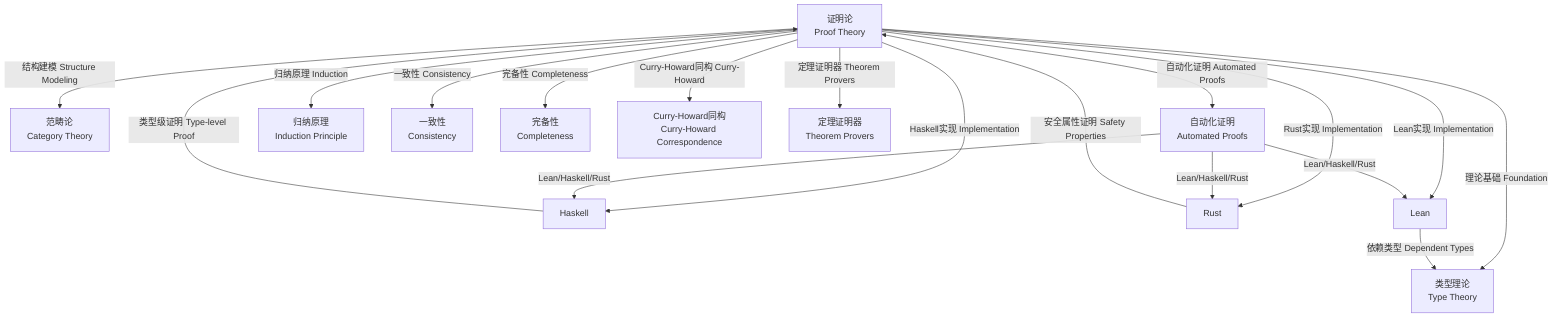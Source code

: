 graph TD
  A["证明论\nProof Theory"]
  B["类型理论\nType Theory"]
  C["范畴论\nCategory Theory"]
  D["自动化证明\nAutomated Proofs"]
  E["归纳原理\nInduction Principle"]
  F["一致性\nConsistency"]
  G["完备性\nCompleteness"]
  H["Haskell"]
  I["Rust"]
  J["Lean"]
  K["Curry-Howard同构\nCurry-Howard Correspondence"]
  L["定理证明器\nTheorem Provers"]

  A -- "理论基础 Foundation" --> B
  A -- "结构建模 Structure Modeling" --> C
  A -- "自动化证明 Automated Proofs" --> D
  A -- "归纳原理 Induction" --> E
  A -- "一致性 Consistency" --> F
  A -- "完备性 Completeness" --> G
  A -- "Haskell实现 Implementation" --> H
  A -- "Rust实现 Implementation" --> I
  A -- "Lean实现 Implementation" --> J
  A -- "Curry-Howard同构 Curry-Howard" --> K
  A -- "定理证明器 Theorem Provers" --> L
  H -- "类型级证明 Type-level Proof" --> A
  I -- "安全属性证明 Safety Properties" --> A
  J -- "依赖类型 Dependent Types" --> B
  D -- "Lean/Haskell/Rust" --> J
  D -- "Lean/Haskell/Rust" --> H
  D -- "Lean/Haskell/Rust" --> I
  %% #ProofTheory-7 #ProofTheory-7.10 知识图谱 Knowledge Graph